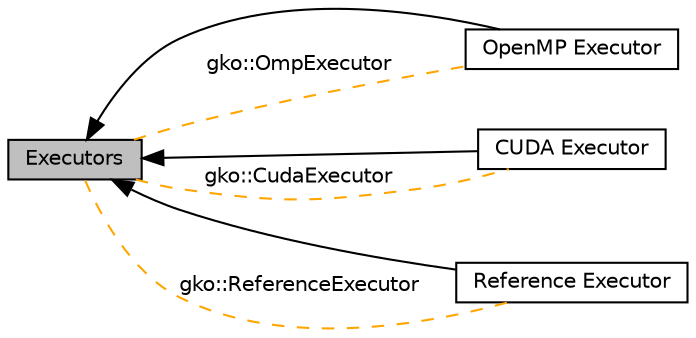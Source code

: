 digraph "Executors"
{
  edge [fontname="Helvetica",fontsize="10",labelfontname="Helvetica",labelfontsize="10"];
  node [fontname="Helvetica",fontsize="10",shape=record];
  rankdir=LR;
  Node2 [label="OpenMP Executor",height=0.2,width=0.4,color="black", fillcolor="white", style="filled",URL="$group__exec__omp.html",tooltip="A module dedicated to the implementation and usage of the OpenMP executor in Ginkgo. "];
  Node1 [label="CUDA Executor",height=0.2,width=0.4,color="black", fillcolor="white", style="filled",URL="$group__exec__cuda.html",tooltip="A module dedicated to the implementation and usage of the CUDA executor in Ginkgo. "];
  Node0 [label="Executors",height=0.2,width=0.4,color="black", fillcolor="grey75", style="filled", fontcolor="black"];
  Node3 [label="Reference Executor",height=0.2,width=0.4,color="black", fillcolor="white", style="filled",URL="$group__exec__ref.html",tooltip="A module dedicated to the implementation and usage of the Reference executor in Ginkgo. "];
  Node0->Node1 [shape=plaintext, dir="back", style="solid"];
  Node0->Node2 [shape=plaintext, dir="back", style="solid"];
  Node0->Node3 [shape=plaintext, dir="back", style="solid"];
  Node0->Node2 [shape=plaintext, label="gko::OmpExecutor", color="orange", dir="none", style="dashed"];
  Node0->Node3 [shape=plaintext, label="gko::ReferenceExecutor", color="orange", dir="none", style="dashed"];
  Node0->Node1 [shape=plaintext, label="gko::CudaExecutor", color="orange", dir="none", style="dashed"];
}
